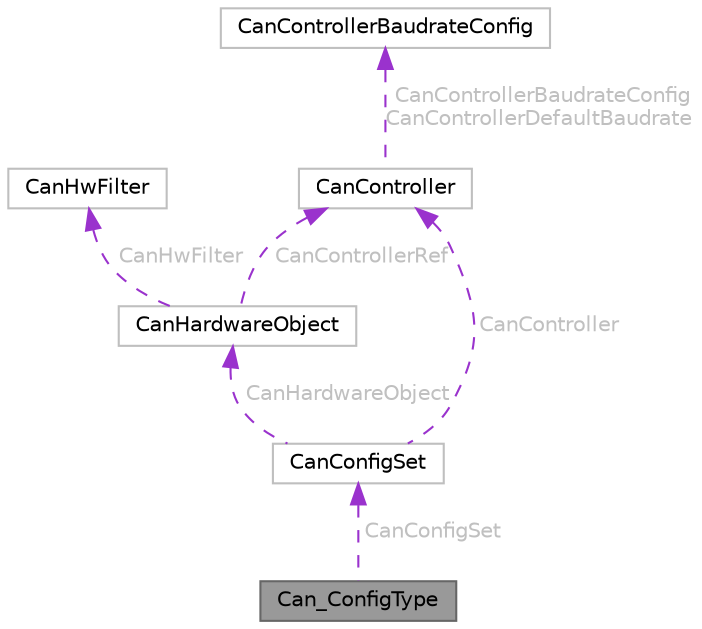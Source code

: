digraph "Can_ConfigType"
{
 // LATEX_PDF_SIZE
  bgcolor="transparent";
  edge [fontname=Helvetica,fontsize=10,labelfontname=Helvetica,labelfontsize=10];
  node [fontname=Helvetica,fontsize=10,shape=box,height=0.2,width=0.4];
  Node1 [id="Node000001",label="Can_ConfigType",height=0.2,width=0.4,color="gray40", fillcolor="grey60", style="filled", fontcolor="black",tooltip=" "];
  Node2 -> Node1 [id="edge1_Node000001_Node000002",dir="back",color="darkorchid3",style="dashed",tooltip=" ",label=" CanConfigSet",fontcolor="grey" ];
  Node2 [id="Node000002",label="CanConfigSet",height=0.2,width=0.4,color="grey75", fillcolor="white", style="filled",URL="$struct_can_config_set.html",tooltip=" "];
  Node3 -> Node2 [id="edge2_Node000002_Node000003",dir="back",color="darkorchid3",style="dashed",tooltip=" ",label=" CanController",fontcolor="grey" ];
  Node3 [id="Node000003",label="CanController",height=0.2,width=0.4,color="grey75", fillcolor="white", style="filled",URL="$struct_can_controller.html",tooltip=" "];
  Node4 -> Node3 [id="edge3_Node000003_Node000004",dir="back",color="darkorchid3",style="dashed",tooltip=" ",label=" CanControllerBaudrateConfig\nCanControllerDefaultBaudrate",fontcolor="grey" ];
  Node4 [id="Node000004",label="CanControllerBaudrateConfig",height=0.2,width=0.4,color="grey75", fillcolor="white", style="filled",URL="$struct_can_controller_baudrate_config.html",tooltip=" "];
  Node5 -> Node2 [id="edge4_Node000002_Node000005",dir="back",color="darkorchid3",style="dashed",tooltip=" ",label=" CanHardwareObject",fontcolor="grey" ];
  Node5 [id="Node000005",label="CanHardwareObject",height=0.2,width=0.4,color="grey75", fillcolor="white", style="filled",URL="$struct_can_hardware_object.html",tooltip=" "];
  Node3 -> Node5 [id="edge5_Node000005_Node000003",dir="back",color="darkorchid3",style="dashed",tooltip=" ",label=" CanControllerRef",fontcolor="grey" ];
  Node6 -> Node5 [id="edge6_Node000005_Node000006",dir="back",color="darkorchid3",style="dashed",tooltip=" ",label=" CanHwFilter",fontcolor="grey" ];
  Node6 [id="Node000006",label="CanHwFilter",height=0.2,width=0.4,color="grey75", fillcolor="white", style="filled",URL="$struct_can_hw_filter.html",tooltip=" "];
}
